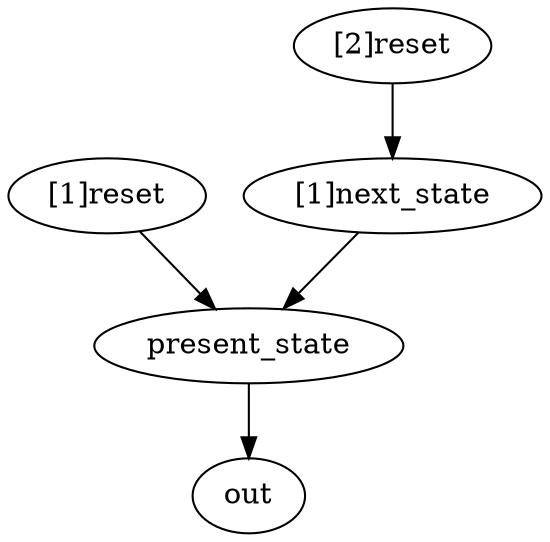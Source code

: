 strict digraph "" {
	"[1]next_state"	[complexity=4,
		importance=0.835051616974,
		rank=0.208762904243];
	present_state	[complexity=2,
		importance=0.628866016981,
		rank=0.314433008491];
	"[1]next_state" -> present_state;
	"[1]reset"	[complexity=3,
		importance=1.42268041699,
		rank=0.474226805663];
	"[1]reset" -> present_state;
	"[2]reset"	[complexity=5,
		importance=1.83505161697,
		rank=0.367010323395];
	"[2]reset" -> "[1]next_state";
	out	[complexity=0,
		importance=0.31958744445,
		rank=0.0];
	present_state -> out;
}
